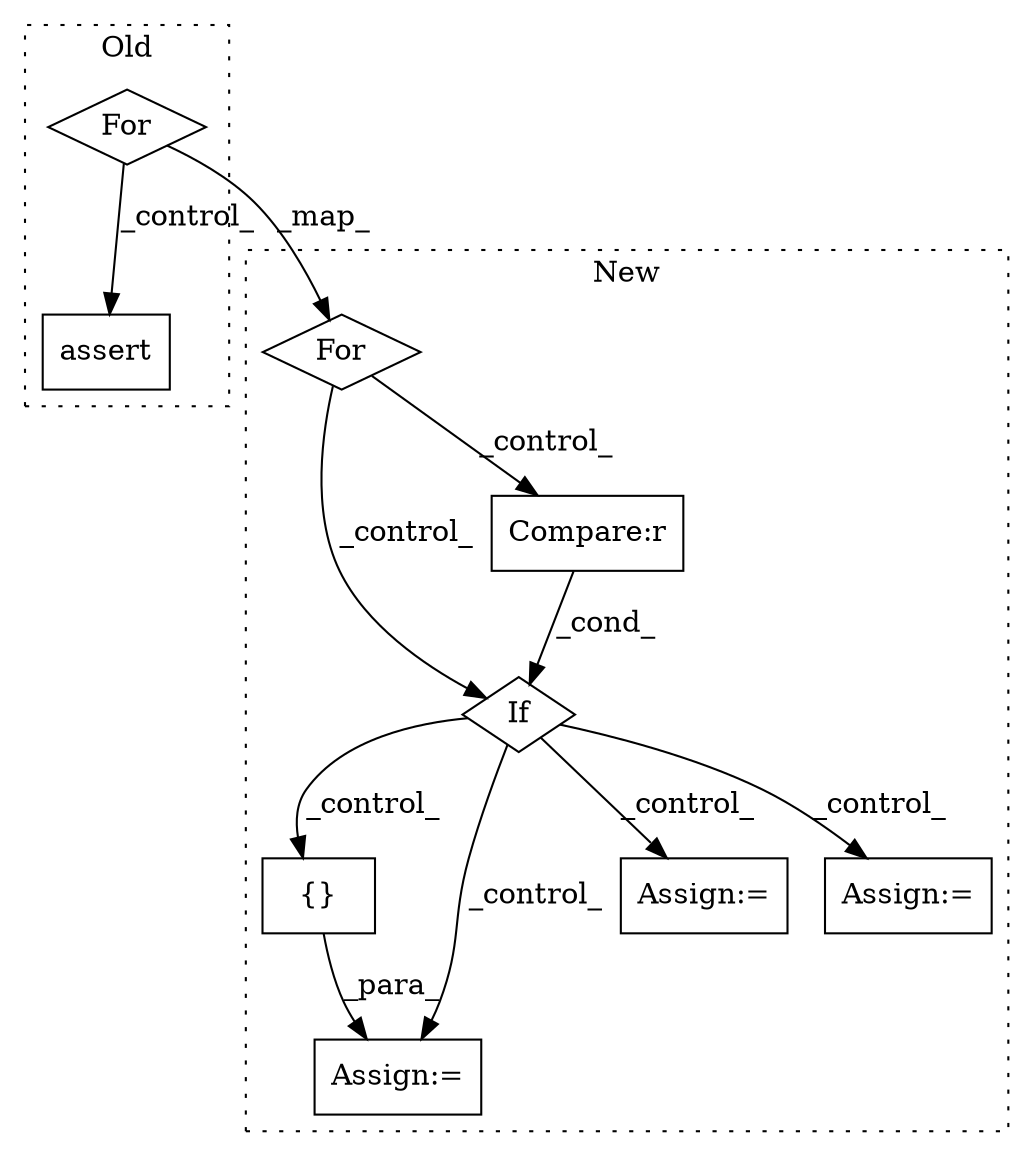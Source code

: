 digraph G {
subgraph cluster0 {
1 [label="assert" a="65" s="16270" l="7" shape="box"];
9 [label="For" a="107" s="15979,16005" l="4,14" shape="diamond"];
label = "Old";
style="dotted";
}
subgraph cluster1 {
2 [label="{}" a="59" s="21127,21138" l="1,0" shape="box"];
3 [label="Assign:=" a="68" s="21124" l="3" shape="box"];
4 [label="If" a="96" s="21021" l="3" shape="diamond"];
5 [label="Compare:r" a="40" s="21024" l="19" shape="box"];
6 [label="Assign:=" a="68" s="21193" l="3" shape="box"];
7 [label="Assign:=" a="68" s="21252" l="3" shape="box"];
8 [label="For" a="107" s="20812,20838" l="4,18" shape="diamond"];
label = "New";
style="dotted";
}
2 -> 3 [label="_para_"];
4 -> 2 [label="_control_"];
4 -> 7 [label="_control_"];
4 -> 3 [label="_control_"];
4 -> 6 [label="_control_"];
5 -> 4 [label="_cond_"];
8 -> 4 [label="_control_"];
8 -> 5 [label="_control_"];
9 -> 8 [label="_map_"];
9 -> 1 [label="_control_"];
}